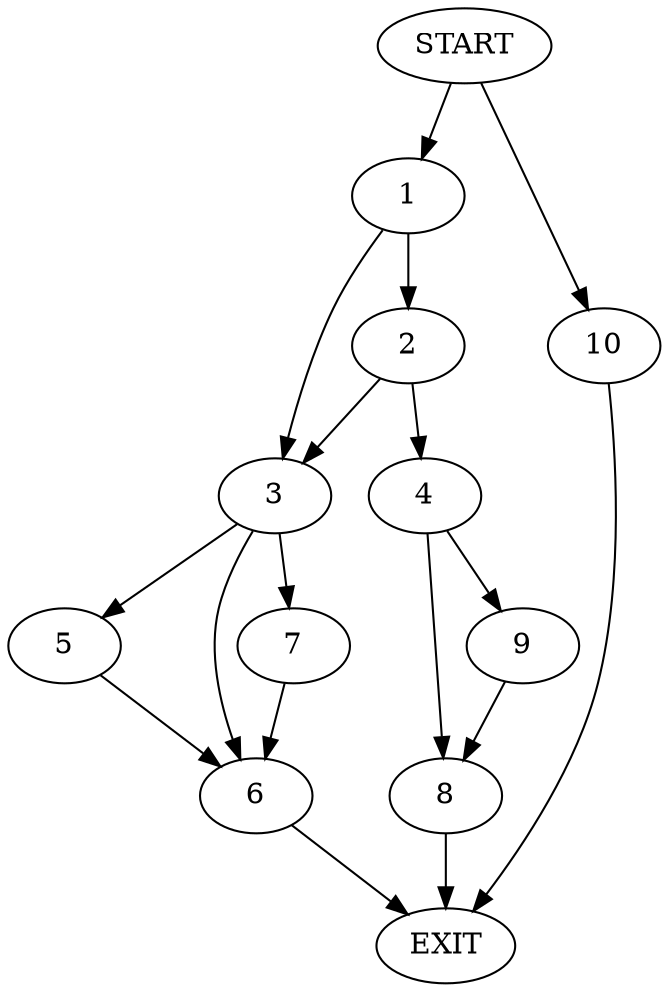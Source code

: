 digraph {
0 [label="START"]
11 [label="EXIT"]
0 -> 1
1 -> 2
1 -> 3
2 -> 3
2 -> 4
3 -> 5
3 -> 6
3 -> 7
4 -> 8
4 -> 9
9 -> 8
8 -> 11
5 -> 6
7 -> 6
6 -> 11
0 -> 10
10 -> 11
}
